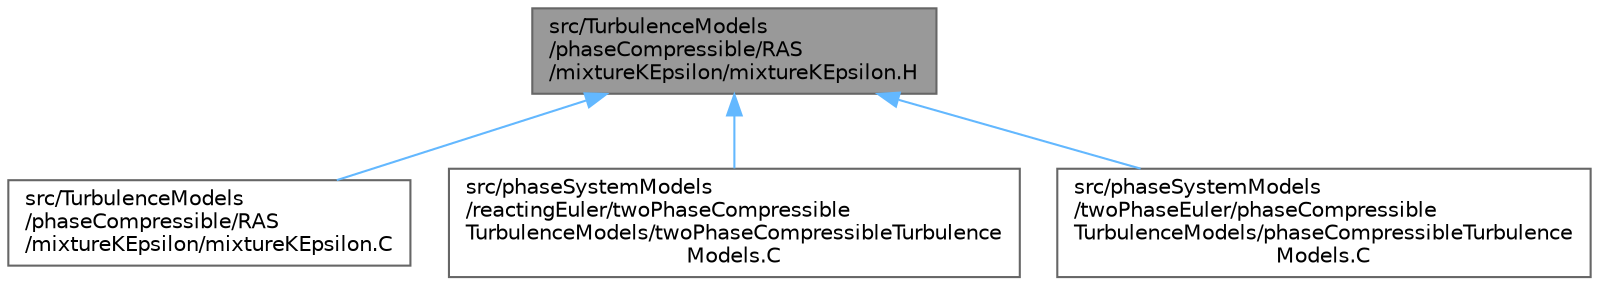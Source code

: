 digraph "src/TurbulenceModels/phaseCompressible/RAS/mixtureKEpsilon/mixtureKEpsilon.H"
{
 // LATEX_PDF_SIZE
  bgcolor="transparent";
  edge [fontname=Helvetica,fontsize=10,labelfontname=Helvetica,labelfontsize=10];
  node [fontname=Helvetica,fontsize=10,shape=box,height=0.2,width=0.4];
  Node1 [id="Node000001",label="src/TurbulenceModels\l/phaseCompressible/RAS\l/mixtureKEpsilon/mixtureKEpsilon.H",height=0.2,width=0.4,color="gray40", fillcolor="grey60", style="filled", fontcolor="black",tooltip=" "];
  Node1 -> Node2 [id="edge1_Node000001_Node000002",dir="back",color="steelblue1",style="solid",tooltip=" "];
  Node2 [id="Node000002",label="src/TurbulenceModels\l/phaseCompressible/RAS\l/mixtureKEpsilon/mixtureKEpsilon.C",height=0.2,width=0.4,color="grey40", fillcolor="white", style="filled",URL="$mixtureKEpsilon_8C.html",tooltip=" "];
  Node1 -> Node3 [id="edge2_Node000001_Node000003",dir="back",color="steelblue1",style="solid",tooltip=" "];
  Node3 [id="Node000003",label="src/phaseSystemModels\l/reactingEuler/twoPhaseCompressible\lTurbulenceModels/twoPhaseCompressibleTurbulence\lModels.C",height=0.2,width=0.4,color="grey40", fillcolor="white", style="filled",URL="$twoPhaseCompressibleTurbulenceModels_8C.html",tooltip=" "];
  Node1 -> Node4 [id="edge3_Node000001_Node000004",dir="back",color="steelblue1",style="solid",tooltip=" "];
  Node4 [id="Node000004",label="src/phaseSystemModels\l/twoPhaseEuler/phaseCompressible\lTurbulenceModels/phaseCompressibleTurbulence\lModels.C",height=0.2,width=0.4,color="grey40", fillcolor="white", style="filled",URL="$phaseCompressibleTurbulenceModels_2phaseCompressibleTurbulenceModels_8C.html",tooltip=" "];
}
